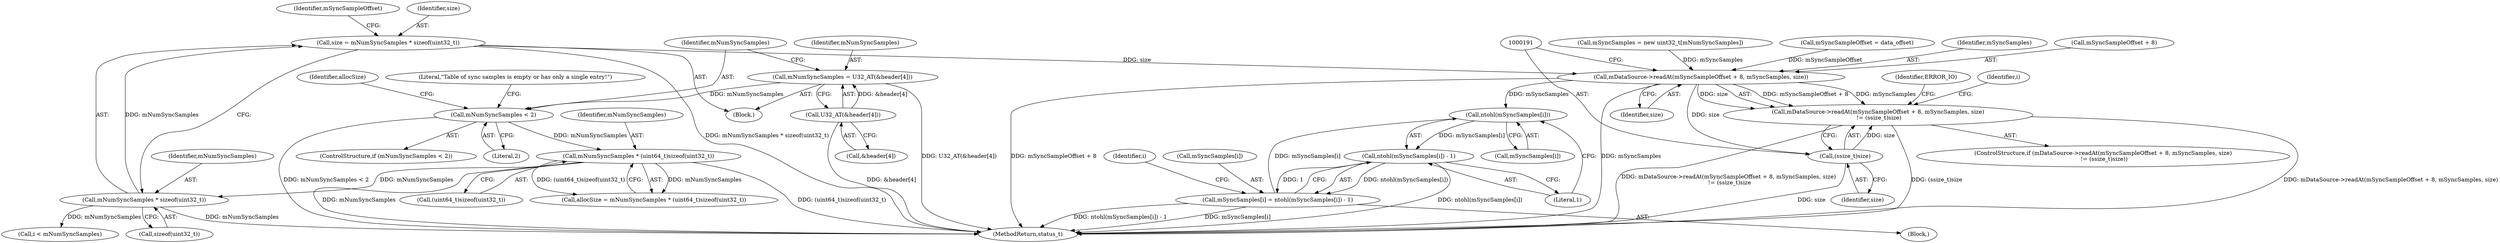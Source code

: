 digraph "0_Android_cf1581c66c2ad8c5b1aaca2e43e350cf5974f46d_0@API" {
"1000176" [label="(Call,size = mNumSyncSamples * sizeof(uint32_t))"];
"1000178" [label="(Call,mNumSyncSamples * sizeof(uint32_t))"];
"1000158" [label="(Call,mNumSyncSamples * (uint64_t)sizeof(uint32_t))"];
"1000149" [label="(Call,mNumSyncSamples < 2)"];
"1000141" [label="(Call,mNumSyncSamples = U32_AT(&header[4]))"];
"1000143" [label="(Call,U32_AT(&header[4]))"];
"1000184" [label="(Call,mDataSource->readAt(mSyncSampleOffset + 8, mSyncSamples, size))"];
"1000183" [label="(Call,mDataSource->readAt(mSyncSampleOffset + 8, mSyncSamples, size)\n != (ssize_t)size)"];
"1000190" [label="(Call,(ssize_t)size)"];
"1000212" [label="(Call,ntohl(mSyncSamples[i]))"];
"1000211" [label="(Call,ntohl(mSyncSamples[i]) - 1)"];
"1000207" [label="(Call,mSyncSamples[i] = ntohl(mSyncSamples[i]) - 1)"];
"1000205" [label="(Identifier,i)"];
"1000154" [label="(Literal,\"Table of sync samples is empty or has only a single entry!\")"];
"1000201" [label="(Call,i < mNumSyncSamples)"];
"1000142" [label="(Identifier,mNumSyncSamples)"];
"1000189" [label="(Identifier,size)"];
"1000148" [label="(ControlStructure,if (mNumSyncSamples < 2))"];
"1000195" [label="(Identifier,ERROR_IO)"];
"1000190" [label="(Call,(ssize_t)size)"];
"1000185" [label="(Call,mSyncSampleOffset + 8)"];
"1000208" [label="(Call,mSyncSamples[i])"];
"1000176" [label="(Call,size = mNumSyncSamples * sizeof(uint32_t))"];
"1000182" [label="(ControlStructure,if (mDataSource->readAt(mSyncSampleOffset + 8, mSyncSamples, size)\n != (ssize_t)size))"];
"1000149" [label="(Call,mNumSyncSamples < 2)"];
"1000216" [label="(Literal,1)"];
"1000179" [label="(Identifier,mNumSyncSamples)"];
"1000211" [label="(Call,ntohl(mSyncSamples[i]) - 1)"];
"1000171" [label="(Call,mSyncSamples = new uint32_t[mNumSyncSamples])"];
"1000206" [label="(Block,)"];
"1000159" [label="(Identifier,mNumSyncSamples)"];
"1000192" [label="(Identifier,size)"];
"1000178" [label="(Call,mNumSyncSamples * sizeof(uint32_t))"];
"1000180" [label="(Call,sizeof(uint32_t))"];
"1000219" [label="(MethodReturn,status_t)"];
"1000213" [label="(Call,mSyncSamples[i])"];
"1000151" [label="(Literal,2)"];
"1000186" [label="(Identifier,mSyncSampleOffset)"];
"1000177" [label="(Identifier,size)"];
"1000144" [label="(Call,&header[4])"];
"1000143" [label="(Call,U32_AT(&header[4]))"];
"1000150" [label="(Identifier,mNumSyncSamples)"];
"1000160" [label="(Call,(uint64_t)sizeof(uint32_t))"];
"1000212" [label="(Call,ntohl(mSyncSamples[i]))"];
"1000207" [label="(Call,mSyncSamples[i] = ntohl(mSyncSamples[i]) - 1)"];
"1000115" [label="(Call,mSyncSampleOffset = data_offset)"];
"1000199" [label="(Identifier,i)"];
"1000141" [label="(Call,mNumSyncSamples = U32_AT(&header[4]))"];
"1000156" [label="(Call,allocSize = mNumSyncSamples * (uint64_t)sizeof(uint32_t))"];
"1000158" [label="(Call,mNumSyncSamples * (uint64_t)sizeof(uint32_t))"];
"1000184" [label="(Call,mDataSource->readAt(mSyncSampleOffset + 8, mSyncSamples, size))"];
"1000103" [label="(Block,)"];
"1000183" [label="(Call,mDataSource->readAt(mSyncSampleOffset + 8, mSyncSamples, size)\n != (ssize_t)size)"];
"1000157" [label="(Identifier,allocSize)"];
"1000188" [label="(Identifier,mSyncSamples)"];
"1000176" -> "1000103"  [label="AST: "];
"1000176" -> "1000178"  [label="CFG: "];
"1000177" -> "1000176"  [label="AST: "];
"1000178" -> "1000176"  [label="AST: "];
"1000186" -> "1000176"  [label="CFG: "];
"1000176" -> "1000219"  [label="DDG: mNumSyncSamples * sizeof(uint32_t)"];
"1000178" -> "1000176"  [label="DDG: mNumSyncSamples"];
"1000176" -> "1000184"  [label="DDG: size"];
"1000178" -> "1000180"  [label="CFG: "];
"1000179" -> "1000178"  [label="AST: "];
"1000180" -> "1000178"  [label="AST: "];
"1000178" -> "1000219"  [label="DDG: mNumSyncSamples"];
"1000158" -> "1000178"  [label="DDG: mNumSyncSamples"];
"1000178" -> "1000201"  [label="DDG: mNumSyncSamples"];
"1000158" -> "1000156"  [label="AST: "];
"1000158" -> "1000160"  [label="CFG: "];
"1000159" -> "1000158"  [label="AST: "];
"1000160" -> "1000158"  [label="AST: "];
"1000156" -> "1000158"  [label="CFG: "];
"1000158" -> "1000219"  [label="DDG: (uint64_t)sizeof(uint32_t)"];
"1000158" -> "1000219"  [label="DDG: mNumSyncSamples"];
"1000158" -> "1000156"  [label="DDG: mNumSyncSamples"];
"1000158" -> "1000156"  [label="DDG: (uint64_t)sizeof(uint32_t)"];
"1000149" -> "1000158"  [label="DDG: mNumSyncSamples"];
"1000149" -> "1000148"  [label="AST: "];
"1000149" -> "1000151"  [label="CFG: "];
"1000150" -> "1000149"  [label="AST: "];
"1000151" -> "1000149"  [label="AST: "];
"1000154" -> "1000149"  [label="CFG: "];
"1000157" -> "1000149"  [label="CFG: "];
"1000149" -> "1000219"  [label="DDG: mNumSyncSamples < 2"];
"1000141" -> "1000149"  [label="DDG: mNumSyncSamples"];
"1000141" -> "1000103"  [label="AST: "];
"1000141" -> "1000143"  [label="CFG: "];
"1000142" -> "1000141"  [label="AST: "];
"1000143" -> "1000141"  [label="AST: "];
"1000150" -> "1000141"  [label="CFG: "];
"1000141" -> "1000219"  [label="DDG: U32_AT(&header[4])"];
"1000143" -> "1000141"  [label="DDG: &header[4]"];
"1000143" -> "1000144"  [label="CFG: "];
"1000144" -> "1000143"  [label="AST: "];
"1000143" -> "1000219"  [label="DDG: &header[4]"];
"1000184" -> "1000183"  [label="AST: "];
"1000184" -> "1000189"  [label="CFG: "];
"1000185" -> "1000184"  [label="AST: "];
"1000188" -> "1000184"  [label="AST: "];
"1000189" -> "1000184"  [label="AST: "];
"1000191" -> "1000184"  [label="CFG: "];
"1000184" -> "1000219"  [label="DDG: mSyncSampleOffset + 8"];
"1000184" -> "1000219"  [label="DDG: mSyncSamples"];
"1000184" -> "1000183"  [label="DDG: mSyncSampleOffset + 8"];
"1000184" -> "1000183"  [label="DDG: mSyncSamples"];
"1000184" -> "1000183"  [label="DDG: size"];
"1000115" -> "1000184"  [label="DDG: mSyncSampleOffset"];
"1000171" -> "1000184"  [label="DDG: mSyncSamples"];
"1000184" -> "1000190"  [label="DDG: size"];
"1000184" -> "1000212"  [label="DDG: mSyncSamples"];
"1000183" -> "1000182"  [label="AST: "];
"1000183" -> "1000190"  [label="CFG: "];
"1000190" -> "1000183"  [label="AST: "];
"1000195" -> "1000183"  [label="CFG: "];
"1000199" -> "1000183"  [label="CFG: "];
"1000183" -> "1000219"  [label="DDG: (ssize_t)size"];
"1000183" -> "1000219"  [label="DDG: mDataSource->readAt(mSyncSampleOffset + 8, mSyncSamples, size)"];
"1000183" -> "1000219"  [label="DDG: mDataSource->readAt(mSyncSampleOffset + 8, mSyncSamples, size)\n != (ssize_t)size"];
"1000190" -> "1000183"  [label="DDG: size"];
"1000190" -> "1000192"  [label="CFG: "];
"1000191" -> "1000190"  [label="AST: "];
"1000192" -> "1000190"  [label="AST: "];
"1000190" -> "1000219"  [label="DDG: size"];
"1000212" -> "1000211"  [label="AST: "];
"1000212" -> "1000213"  [label="CFG: "];
"1000213" -> "1000212"  [label="AST: "];
"1000216" -> "1000212"  [label="CFG: "];
"1000212" -> "1000211"  [label="DDG: mSyncSamples[i]"];
"1000207" -> "1000212"  [label="DDG: mSyncSamples[i]"];
"1000211" -> "1000207"  [label="AST: "];
"1000211" -> "1000216"  [label="CFG: "];
"1000216" -> "1000211"  [label="AST: "];
"1000207" -> "1000211"  [label="CFG: "];
"1000211" -> "1000219"  [label="DDG: ntohl(mSyncSamples[i])"];
"1000211" -> "1000207"  [label="DDG: ntohl(mSyncSamples[i])"];
"1000211" -> "1000207"  [label="DDG: 1"];
"1000207" -> "1000206"  [label="AST: "];
"1000208" -> "1000207"  [label="AST: "];
"1000205" -> "1000207"  [label="CFG: "];
"1000207" -> "1000219"  [label="DDG: mSyncSamples[i]"];
"1000207" -> "1000219"  [label="DDG: ntohl(mSyncSamples[i]) - 1"];
}
